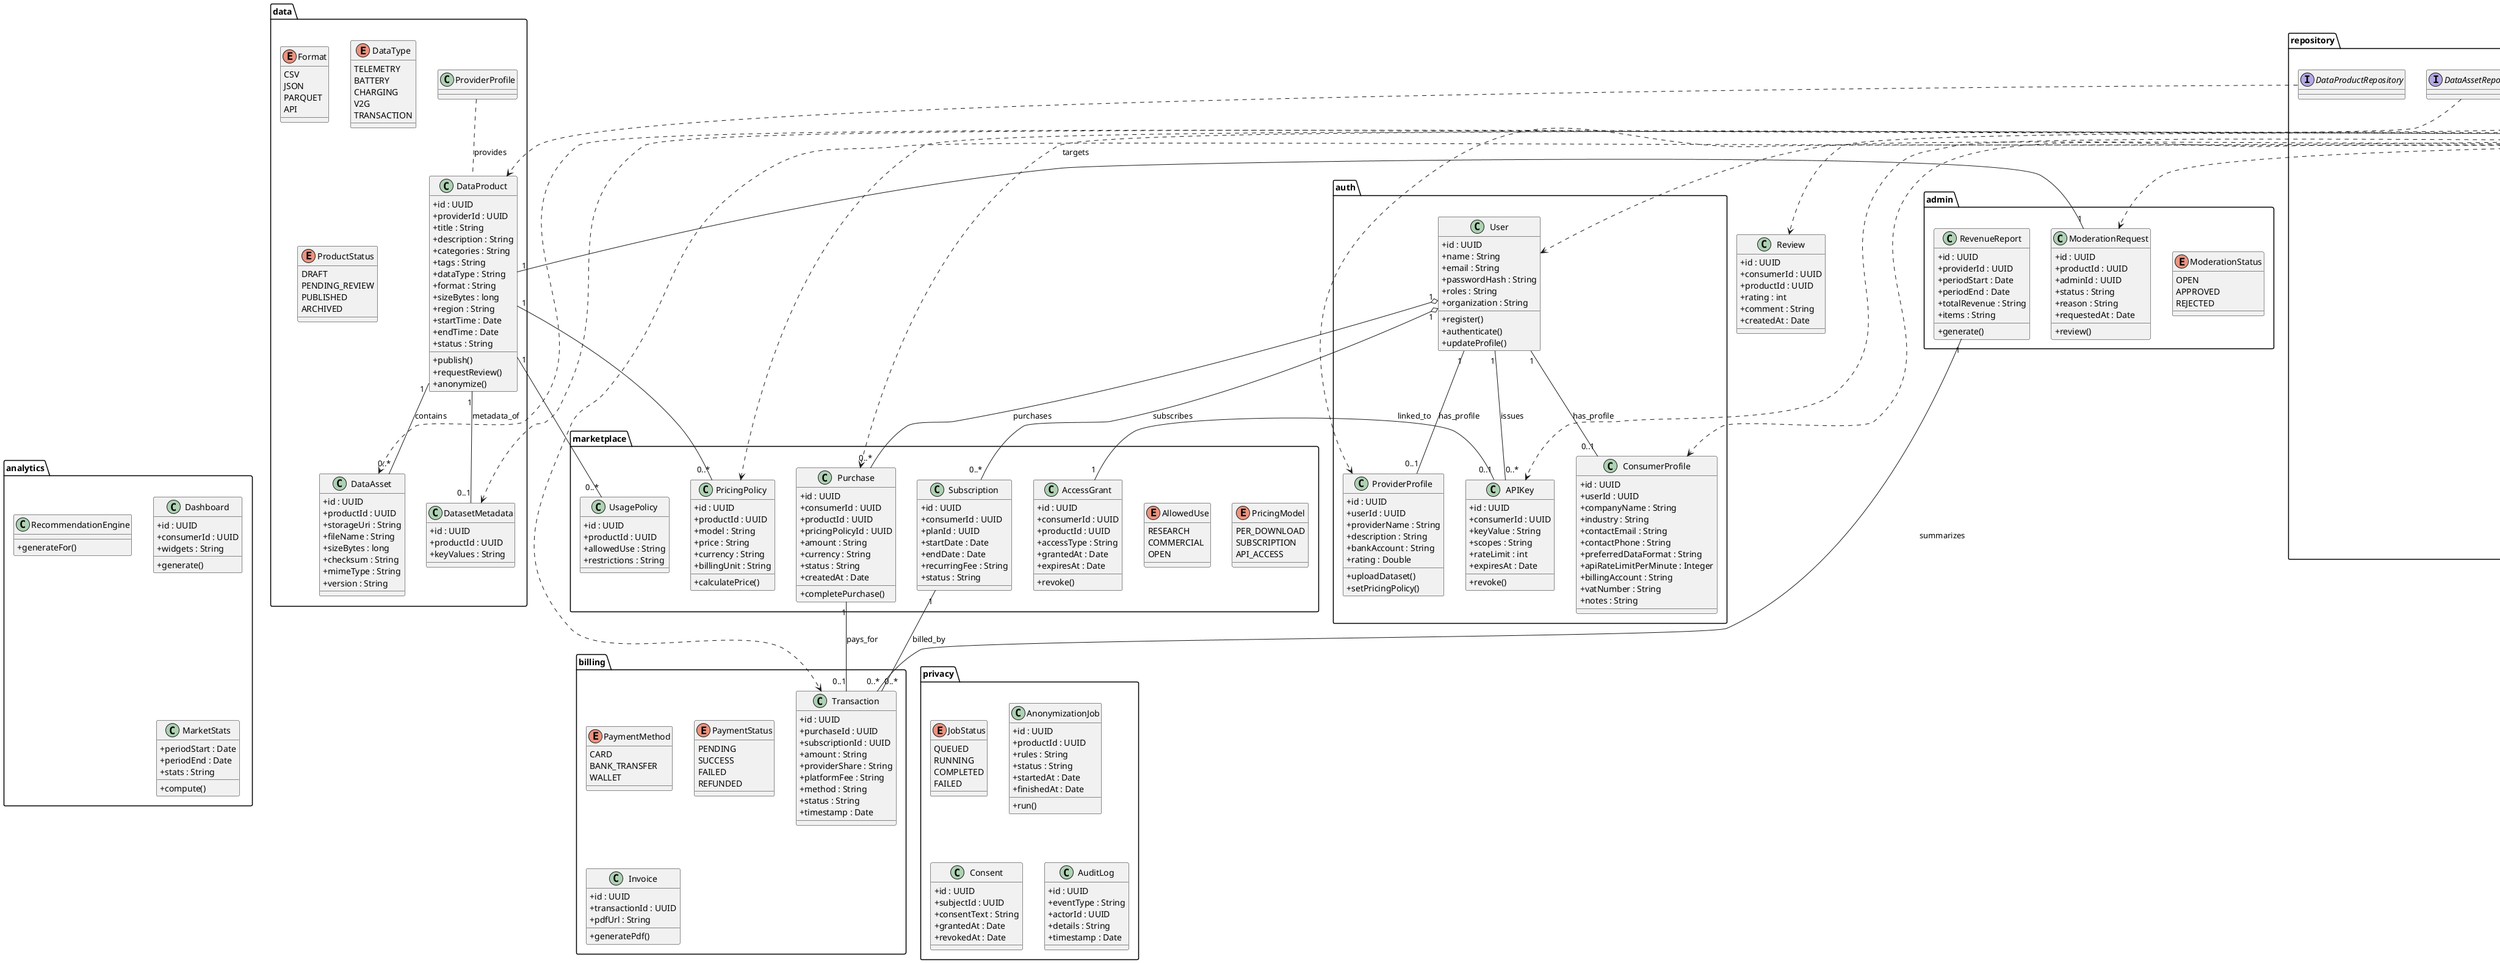 @startuml
' EV Data Analytics Marketplace - Class Diagram (fixed)

skinparam classAttributeIconSize 0

' --------------------
' Domain / Auth
' --------------------
package auth {
  class User {
    + id : UUID
    + name : String
    + email : String
    + passwordHash : String
    + roles : String
    + organization : String
    + register()
    + authenticate()
    + updateProfile()
  }

  class ProviderProfile {
    + id : UUID
    + userId : UUID
    + providerName : String
    + description : String
    + bankAccount : String
    + rating : Double
    + uploadDataset()
    + setPricingPolicy()
  }

  class ConsumerProfile {
    + id : UUID
    + userId : UUID
    + companyName : String
    + industry : String
    + contactEmail : String
    + contactPhone : String
    + preferredDataFormat : String
    + apiRateLimitPerMinute : Integer
    + billingAccount : String
    + vatNumber : String
    + notes : String
  }

  class APIKey {
    + id : UUID
    + consumerId : UUID
    + keyValue : String
    + scopes : String
    + rateLimit : int
    + expiresAt : Date
    + revoke()
  }
}

' --------------------
' Data models
' --------------------
package data {
  enum DataType {
    TELEMETRY
    BATTERY
    CHARGING
    V2G
    TRANSACTION
  }

  enum Format {
    CSV
    JSON
    PARQUET
    API
  }

  enum ProductStatus {
    DRAFT
    PENDING_REVIEW
    PUBLISHED
    ARCHIVED
  }

  class DataProduct {
    + id : UUID
    + providerId : UUID
    + title : String
    + description : String
    + categories : String
    + tags : String
    + dataType : String
    + format : String
    + sizeBytes : long
    + region : String
    + startTime : Date
    + endTime : Date
    + status : String
    + publish()
    + requestReview()
    + anonymize()
  }

  class DataAsset {
    + id : UUID
    + productId : UUID
    + storageUri : String
    + fileName : String
    + sizeBytes : long
    + checksum : String
    + mimeType : String
    + version : String
  }

  class DatasetMetadata {
    + id : UUID
    + productId : UUID
    + keyValues : String
  }
}

' --------------------
' Marketplace
' --------------------
package marketplace {
  enum PricingModel {
    PER_DOWNLOAD
    SUBSCRIPTION
    API_ACCESS
  }

  enum AllowedUse {
    RESEARCH
    COMMERCIAL
    OPEN
  }

  class PricingPolicy {
    + id : UUID
    + productId : UUID
    + model : String
    + price : String
    + currency : String
    + billingUnit : String
    + calculatePrice()
  }

  class UsagePolicy {
    + id : UUID
    + productId : UUID
    + allowedUse : String
    + restrictions : String
  }

  class Purchase {
    + id : UUID
    + consumerId : UUID
    + productId : UUID
    + pricingPolicyId : UUID
    + amount : String
    + currency : String
    + status : String
    + createdAt : Date
    + completePurchase()
  }

  class Subscription {
    + id : UUID
    + consumerId : UUID
    + planId : UUID
    + startDate : Date
    + endDate : Date
    + recurringFee : String
    + status : String
  }

  class AccessGrant {
    + id : UUID
    + consumerId : UUID
    + productId : UUID
    + accessType : String
    + grantedAt : Date
    + expiresAt : Date
    + revoke()
  }
}

' --------------------
' Billing
' --------------------
package billing {
  enum PaymentMethod {
    CARD
    BANK_TRANSFER
    WALLET
  }

  enum PaymentStatus {
    PENDING
    SUCCESS
    FAILED
    REFUNDED
  }

  class Transaction {
    + id : UUID
    + purchaseId : UUID
    + subscriptionId : UUID
    + amount : String
    + providerShare : String
    + platformFee : String
    + method : String
    + status : String
    + timestamp : Date
  }

  class Invoice {
    + id : UUID
    + transactionId : UUID
    + pdfUrl : String
    + generatePdf()
  }
}

' --------------------
' Privacy & Compliance
' --------------------
package privacy {
  enum JobStatus {
    QUEUED
    RUNNING
    COMPLETED
    FAILED
  }

  class AnonymizationJob {
    + id : UUID
    + productId : UUID
    + rules : String
    + status : String
    + startedAt : Date
    + finishedAt : Date
    + run()
  }

  class Consent {
    + id : UUID
    + subjectId : UUID
    + consentText : String
    + grantedAt : Date
    + revokedAt : Date
  }

  class AuditLog {
    + id : UUID
    + eventType : String
    + actorId : UUID
    + details : String
    + timestamp : Date
  }
}

' --------------------
' Admin & Analytics
' --------------------
package admin {
  enum ModerationStatus {
    OPEN
    APPROVED
    REJECTED
  }

  class ModerationRequest {
    + id : UUID
    + productId : UUID
    + adminId : UUID
    + status : String
    + reason : String
    + requestedAt : Date
    + review()
  }

  class RevenueReport {
    + id : UUID
    + providerId : UUID
    + periodStart : Date
    + periodEnd : Date
    + totalRevenue : String
    + items : String
    + generate()
  }
}

package analytics {
  class Dashboard {
    + id : UUID
    + consumerId : UUID
    + widgets : String
    + generate()
  }

  class RecommendationEngine {
    + generateFor()
  }

  class MarketStats {
    + periodStart : Date
    + periodEnd : Date
    + stats : String
    + compute()
  }
}

class Review {
  + id : UUID
  + consumerId : UUID
  + productId : UUID
  + rating : int
  + comment : String
  + createdAt : Date
}

' --------------------
' Associations (after classes/packages to avoid forward reference issues)
' --------------------
auth.User "1" -- "0..1" auth.ProviderProfile : has_profile
auth.User "1" -- "0..1" auth.ConsumerProfile : has_profile
auth.User "1" -- "0..*" auth.APIKey : issues

data.ProviderProfile .. data.DataProduct : provides
data.DataProduct "1" -- "0..*" data.DataAsset : contains
data.DataProduct "1" -- "0..1" data.DatasetMetadata : metadata_of

data.DataProduct "1" -- "0..*" marketplace.PricingPolicy
data.DataProduct "1" -- "0..*" marketplace.UsagePolicy

auth.User "1" o-- "0..*" marketplace.Purchase : purchases
auth.User "1" o-- "0..*" marketplace.Subscription : subscribes

marketplace.Purchase "1" -- "0..1" billing.Transaction : pays_for
marketplace.Subscription "1" -- "0..*" billing.Transaction : billed_by

marketplace.AccessGrant "1" -- "0..1" auth.APIKey : linked_to

admin.ModerationRequest "1" -- "1" data.DataProduct : targets
admin.RevenueReport "1" -- "0..*" billing.Transaction : summarizes

' Repository layer (simplified labels)
package repository {
  interface UserRepository
  interface ProviderProfileRepository
  interface ConsumerProfileRepository
  interface APIKeyRepository
  interface DataProductRepository
  interface DataAssetRepository
  interface DatasetMetadataRepository
  interface PricingPolicyRepository
  interface UsagePolicyRepository
  interface PurchaseRepository
  interface SubscriptionRepository
  interface AccessGrantRepository
  interface TransactionRepository
  interface InvoiceRepository
  interface AnonymizationJobRepository
  interface ConsentRepository
  interface AuditLogRepository
  interface ModerationRequestRepository
  interface RevenueReportRepository
  interface ReviewRepository
}

' Link simple repo labels to main entities (visual only)
repository.UserRepository ..> auth.User
repository.ProviderProfileRepository ..> auth.ProviderProfile
repository.ConsumerProfileRepository ..> auth.ConsumerProfile
repository.APIKeyRepository ..> auth.APIKey
repository.DataProductRepository ..> data.DataProduct
repository.DataAssetRepository ..> data.DataAsset
repository.DatasetMetadataRepository ..> data.DatasetMetadata
repository.PricingPolicyRepository ..> marketplace.PricingPolicy
repository.PurchaseRepository ..> marketplace.Purchase
repository.TransactionRepository ..> billing.Transaction
repository.ModerationRequestRepository ..> admin.ModerationRequest
repository.ReviewRepository ..> Review

@enduml